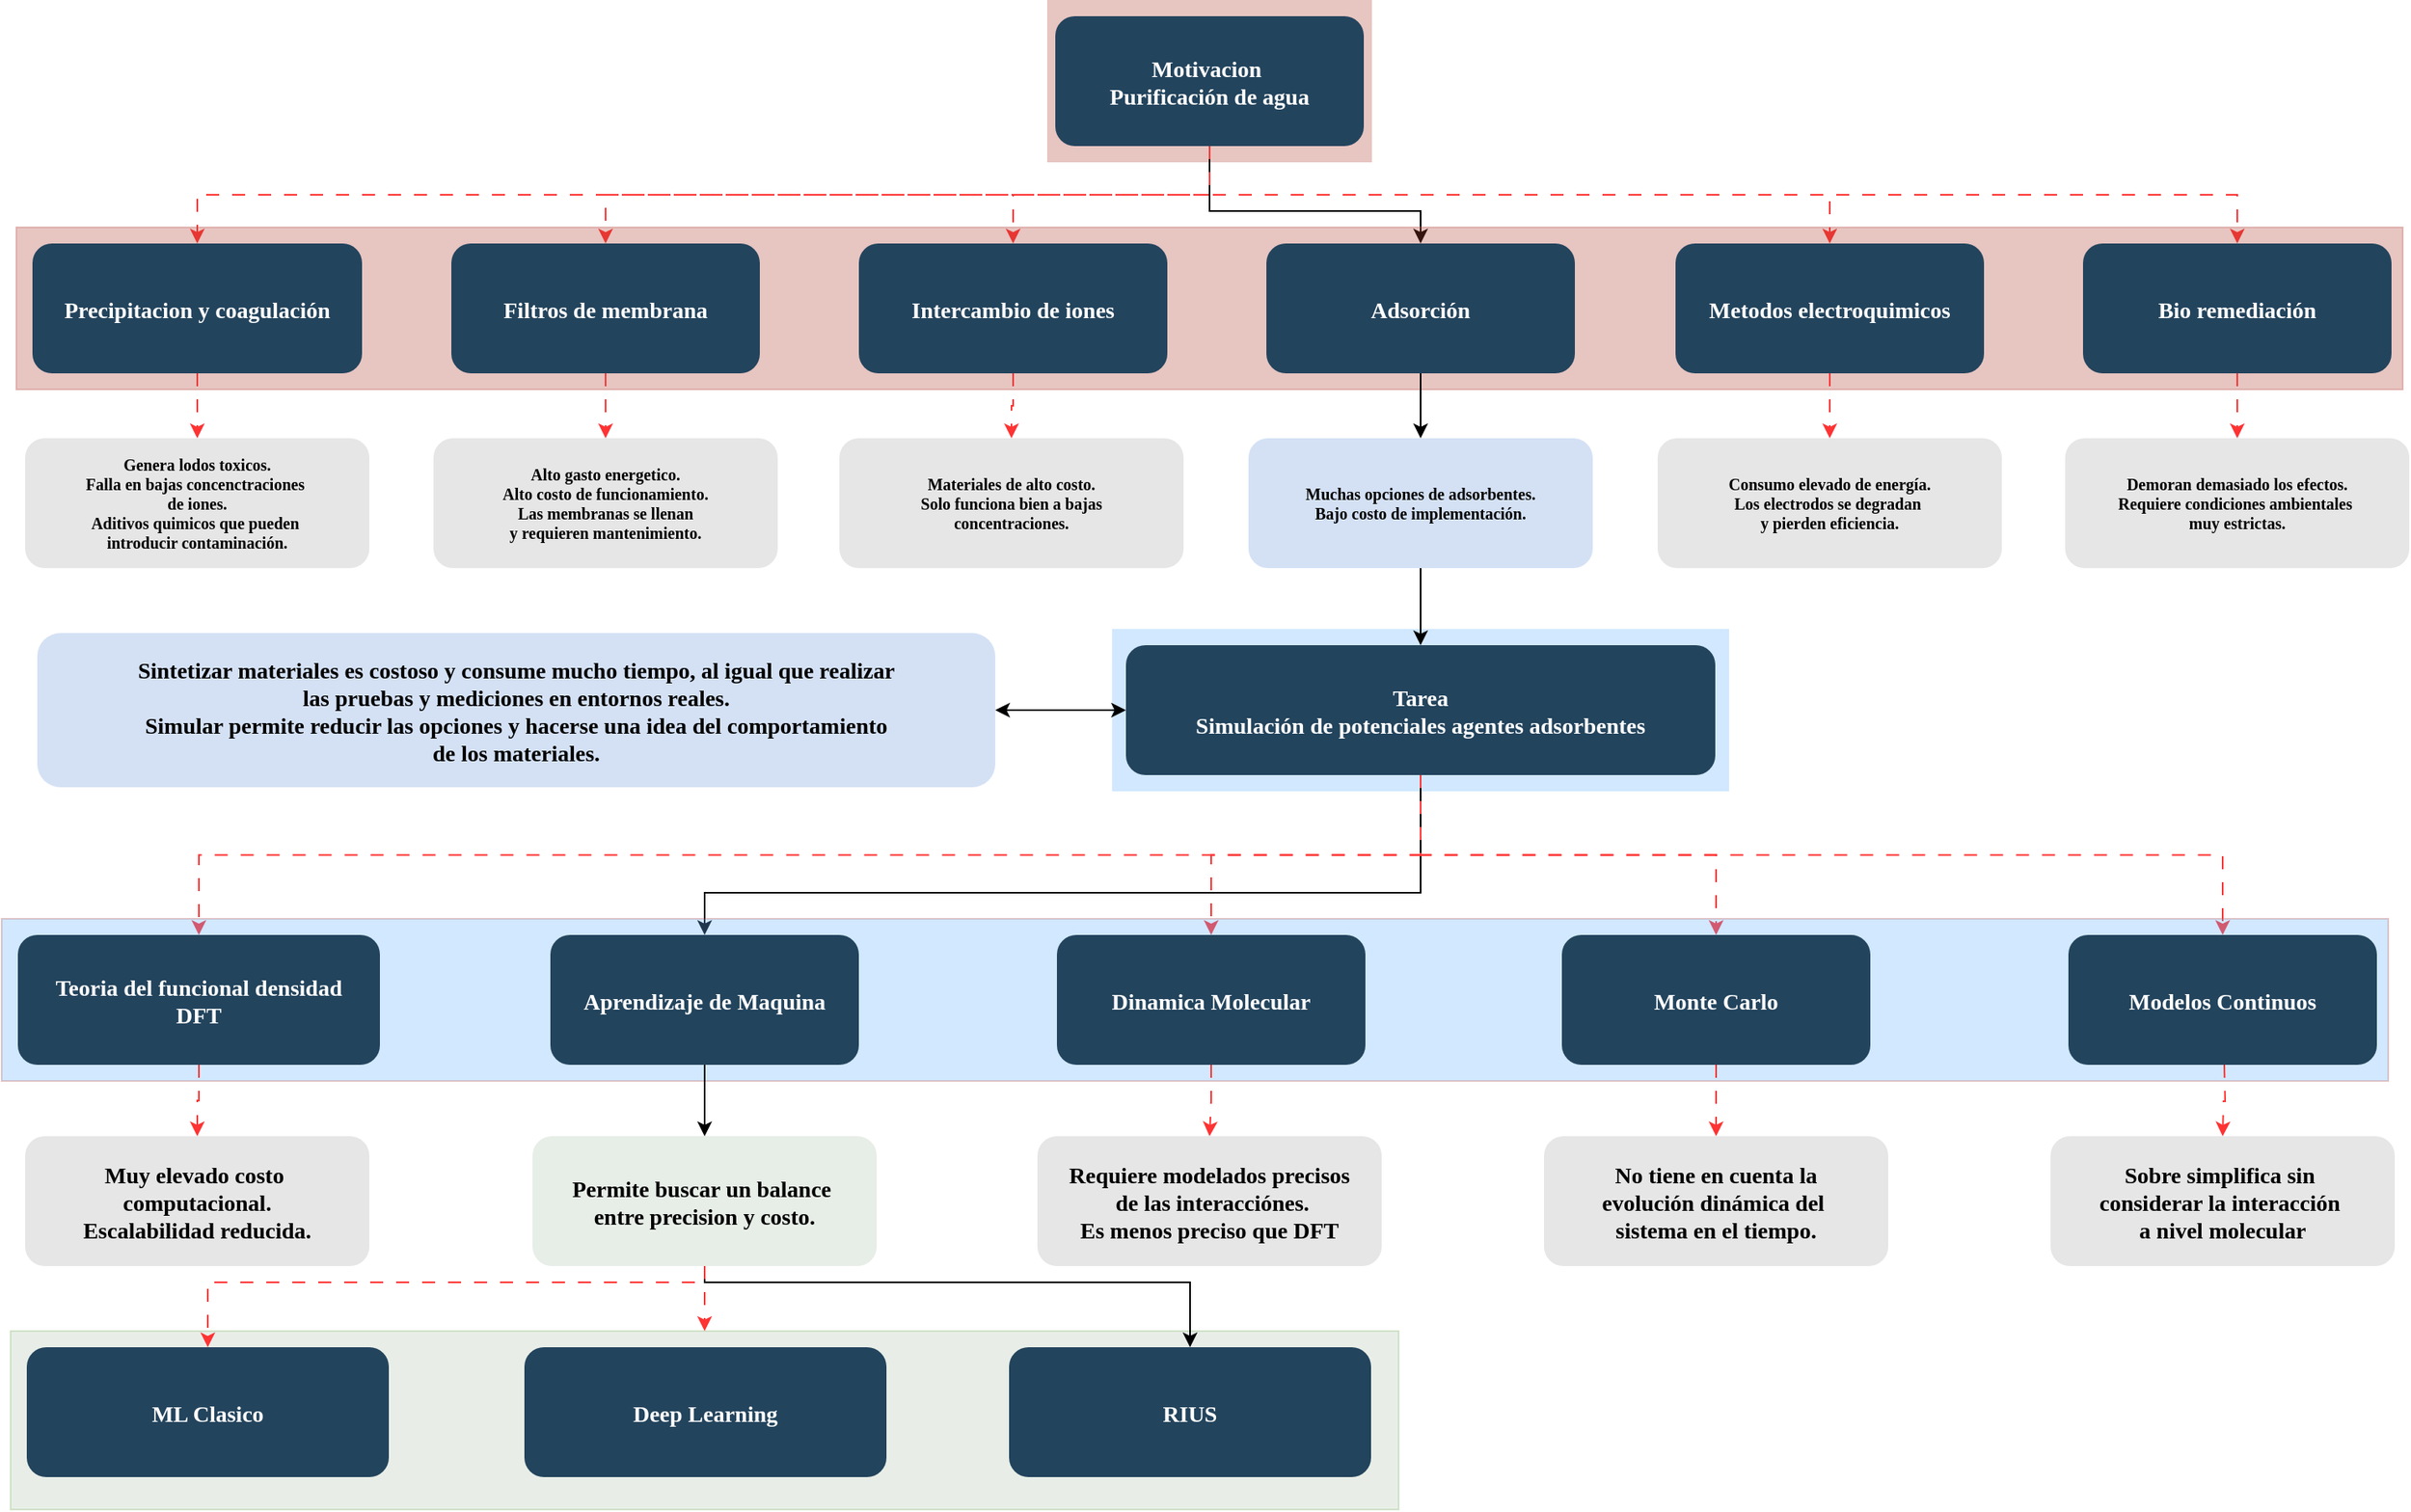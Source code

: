 <mxfile version="26.2.1">
  <diagram name="Page-1" id="2c0d36ab-eaac-3732-788b-9136903baeff">
    <mxGraphModel dx="1672" dy="1033" grid="1" gridSize="10" guides="1" tooltips="1" connect="1" arrows="1" fold="1" page="1" pageScale="1.5" pageWidth="1169" pageHeight="827" background="none" math="0" shadow="0">
      <root>
        <mxCell id="0" />
        <mxCell id="1" parent="0" />
        <mxCell id="YSYdugj3KYckRIGo-gET-132" style="edgeStyle=orthogonalEdgeStyle;rounded=0;orthogonalLoop=1;jettySize=auto;html=1;exitX=0.5;exitY=1;exitDx=0;exitDy=0;dashed=1;dashPattern=8 8;strokeColor=#FF3333;" parent="1" source="QZGOL6vBilMxNhvhKTBY-125" target="YSYdugj3KYckRIGo-gET-126" edge="1">
          <mxGeometry relative="1" as="geometry">
            <Array as="points">
              <mxPoint x="852" y="150" />
              <mxPoint x="480" y="150" />
            </Array>
          </mxGeometry>
        </mxCell>
        <mxCell id="QZGOL6vBilMxNhvhKTBY-125" value="" style="fillColor=#AE4132;strokeColor=none;opacity=30;" parent="1" vertex="1">
          <mxGeometry x="752" y="30" width="200" height="100" as="geometry" />
        </mxCell>
        <mxCell id="123" value="" style="fillColor=#66B2FF;strokeColor=none;opacity=30;" parent="1" vertex="1">
          <mxGeometry x="792" y="417.5" width="380" height="100" as="geometry" />
        </mxCell>
        <mxCell id="2HfBth0QuCswgmTx4P1P-126" style="edgeStyle=orthogonalEdgeStyle;rounded=0;orthogonalLoop=1;jettySize=auto;html=1;exitX=0.5;exitY=1;exitDx=0;exitDy=0;entryX=0.5;entryY=0;entryDx=0;entryDy=0;" edge="1" parent="1" source="2" target="kkoF7Wxlfh1pSwPbDBop-141">
          <mxGeometry relative="1" as="geometry">
            <Array as="points">
              <mxPoint x="982" y="580" />
              <mxPoint x="541" y="580" />
            </Array>
          </mxGeometry>
        </mxCell>
        <mxCell id="2HfBth0QuCswgmTx4P1P-127" style="edgeStyle=orthogonalEdgeStyle;rounded=0;orthogonalLoop=1;jettySize=auto;html=1;exitX=0.5;exitY=1;exitDx=0;exitDy=0;dashed=1;dashPattern=8 8;strokeColor=#FF3333;" edge="1" parent="1" source="2" target="kkoF7Wxlfh1pSwPbDBop-140">
          <mxGeometry relative="1" as="geometry" />
        </mxCell>
        <mxCell id="2HfBth0QuCswgmTx4P1P-128" style="edgeStyle=orthogonalEdgeStyle;rounded=0;orthogonalLoop=1;jettySize=auto;html=1;exitX=0.5;exitY=1;exitDx=0;exitDy=0;entryX=0.5;entryY=0;entryDx=0;entryDy=0;dashed=1;dashPattern=8 8;strokeColor=#FF3333;" edge="1" parent="1" source="2" target="kkoF7Wxlfh1pSwPbDBop-144">
          <mxGeometry relative="1" as="geometry" />
        </mxCell>
        <mxCell id="2HfBth0QuCswgmTx4P1P-129" style="edgeStyle=orthogonalEdgeStyle;rounded=0;orthogonalLoop=1;jettySize=auto;html=1;exitX=0.5;exitY=1;exitDx=0;exitDy=0;entryX=0.5;entryY=0;entryDx=0;entryDy=0;dashed=1;dashPattern=8 8;strokeColor=#FF3333;" edge="1" parent="1" source="2" target="kkoF7Wxlfh1pSwPbDBop-142">
          <mxGeometry relative="1" as="geometry" />
        </mxCell>
        <mxCell id="2HfBth0QuCswgmTx4P1P-130" style="edgeStyle=orthogonalEdgeStyle;rounded=0;orthogonalLoop=1;jettySize=auto;html=1;exitX=0.5;exitY=1;exitDx=0;exitDy=0;dashed=1;dashPattern=8 8;strokeColor=#FF3333;" edge="1" parent="1" source="2" target="kkoF7Wxlfh1pSwPbDBop-139">
          <mxGeometry relative="1" as="geometry" />
        </mxCell>
        <mxCell id="2" value="Tarea&#xa;Simulación de potenciales agentes adsorbentes" style="rounded=1;fillColor=#23445D;gradientColor=none;strokeColor=none;fontColor=#FFFFFF;fontStyle=1;fontFamily=Tahoma;fontSize=14" parent="1" vertex="1">
          <mxGeometry x="800.5" y="427.5" width="363" height="80" as="geometry" />
        </mxCell>
        <mxCell id="YSYdugj3KYckRIGo-gET-130" style="edgeStyle=orthogonalEdgeStyle;rounded=0;orthogonalLoop=1;jettySize=auto;html=1;exitX=0.5;exitY=1;exitDx=0;exitDy=0;strokeColor=#FF3333;dashed=1;dashPattern=8 8;" parent="1" source="QZGOL6vBilMxNhvhKTBY-123" target="YSYdugj3KYckRIGo-gET-127" edge="1">
          <mxGeometry relative="1" as="geometry">
            <mxPoint x="852.364" y="160" as="targetPoint" />
          </mxGeometry>
        </mxCell>
        <mxCell id="YSYdugj3KYckRIGo-gET-133" style="edgeStyle=orthogonalEdgeStyle;rounded=0;orthogonalLoop=1;jettySize=auto;html=1;exitX=0.5;exitY=1;exitDx=0;exitDy=0;entryX=0.5;entryY=0;entryDx=0;entryDy=0;dashed=1;dashPattern=8 8;strokeColor=#FF3333;" parent="1" source="QZGOL6vBilMxNhvhKTBY-123" target="YSYdugj3KYckRIGo-gET-125" edge="1">
          <mxGeometry relative="1" as="geometry" />
        </mxCell>
        <mxCell id="YSYdugj3KYckRIGo-gET-134" style="edgeStyle=orthogonalEdgeStyle;rounded=0;orthogonalLoop=1;jettySize=auto;html=1;exitX=0.5;exitY=1;exitDx=0;exitDy=0;entryX=0.5;entryY=0;entryDx=0;entryDy=0;" parent="1" source="QZGOL6vBilMxNhvhKTBY-123" target="YSYdugj3KYckRIGo-gET-129" edge="1">
          <mxGeometry relative="1" as="geometry">
            <Array as="points">
              <mxPoint x="852" y="160" />
              <mxPoint x="982" y="160" />
            </Array>
          </mxGeometry>
        </mxCell>
        <mxCell id="YSYdugj3KYckRIGo-gET-135" style="edgeStyle=orthogonalEdgeStyle;rounded=0;orthogonalLoop=1;jettySize=auto;html=1;exitX=0.5;exitY=1;exitDx=0;exitDy=0;entryX=0.5;entryY=0;entryDx=0;entryDy=0;strokeColor=#FF3333;dashed=1;dashPattern=8 8;" parent="1" source="QZGOL6vBilMxNhvhKTBY-123" target="YSYdugj3KYckRIGo-gET-124" edge="1">
          <mxGeometry relative="1" as="geometry" />
        </mxCell>
        <mxCell id="YSYdugj3KYckRIGo-gET-136" style="edgeStyle=orthogonalEdgeStyle;rounded=0;orthogonalLoop=1;jettySize=auto;html=1;exitX=0.5;exitY=1;exitDx=0;exitDy=0;strokeColor=#FF3333;dashed=1;dashPattern=8 8;" parent="1" source="QZGOL6vBilMxNhvhKTBY-123" target="YSYdugj3KYckRIGo-gET-128" edge="1">
          <mxGeometry relative="1" as="geometry" />
        </mxCell>
        <mxCell id="QZGOL6vBilMxNhvhKTBY-123" value="Motivacion &#xa;Purificación de agua" style="rounded=1;fillColor=#23445D;gradientColor=none;strokeColor=none;fontColor=#FFFFFF;fontStyle=1;fontFamily=Tahoma;fontSize=14" parent="1" vertex="1">
          <mxGeometry x="757.0" y="40" width="190" height="80" as="geometry" />
        </mxCell>
        <mxCell id="YSYdugj3KYckRIGo-gET-123" value="" style="fillColor=#AE4132;strokeColor=#b85450;opacity=30;" parent="1" vertex="1">
          <mxGeometry x="117" y="170" width="1470" height="100.0" as="geometry" />
        </mxCell>
        <mxCell id="2HfBth0QuCswgmTx4P1P-148" style="edgeStyle=orthogonalEdgeStyle;rounded=0;orthogonalLoop=1;jettySize=auto;html=1;exitX=0.5;exitY=1;exitDx=0;exitDy=0;entryX=0.5;entryY=0;entryDx=0;entryDy=0;dashed=1;dashPattern=8 8;strokeColor=#FF3333;" edge="1" parent="1" source="YSYdugj3KYckRIGo-gET-124" target="2HfBth0QuCswgmTx4P1P-146">
          <mxGeometry relative="1" as="geometry" />
        </mxCell>
        <mxCell id="YSYdugj3KYckRIGo-gET-124" value="Metodos electroquimicos" style="rounded=1;fillColor=#23445D;gradientColor=none;strokeColor=none;fontColor=#FFFFFF;fontStyle=1;fontFamily=Tahoma;fontSize=14" parent="1" vertex="1">
          <mxGeometry x="1139" y="180" width="190" height="80" as="geometry" />
        </mxCell>
        <mxCell id="2HfBth0QuCswgmTx4P1P-140" style="edgeStyle=orthogonalEdgeStyle;rounded=0;orthogonalLoop=1;jettySize=auto;html=1;exitX=0.5;exitY=1;exitDx=0;exitDy=0;entryX=0.5;entryY=0;entryDx=0;entryDy=0;dashed=1;dashPattern=8 8;strokeColor=#FF3333;" edge="1" parent="1" source="YSYdugj3KYckRIGo-gET-125" target="2HfBth0QuCswgmTx4P1P-139">
          <mxGeometry relative="1" as="geometry" />
        </mxCell>
        <mxCell id="YSYdugj3KYckRIGo-gET-125" value="Intercambio de iones" style="rounded=1;fillColor=#23445D;gradientColor=none;strokeColor=none;fontColor=#FFFFFF;fontStyle=1;fontFamily=Tahoma;fontSize=14" parent="1" vertex="1">
          <mxGeometry x="636" y="180" width="190" height="80" as="geometry" />
        </mxCell>
        <mxCell id="2HfBth0QuCswgmTx4P1P-138" style="edgeStyle=orthogonalEdgeStyle;rounded=0;orthogonalLoop=1;jettySize=auto;html=1;exitX=0.5;exitY=1;exitDx=0;exitDy=0;entryX=0.5;entryY=0;entryDx=0;entryDy=0;dashed=1;dashPattern=8 8;strokeColor=#FF3333;" edge="1" parent="1" source="YSYdugj3KYckRIGo-gET-126" target="2HfBth0QuCswgmTx4P1P-137">
          <mxGeometry relative="1" as="geometry" />
        </mxCell>
        <mxCell id="YSYdugj3KYckRIGo-gET-126" value="Filtros de membrana" style="rounded=1;fillColor=#23445D;gradientColor=none;strokeColor=none;fontColor=#FFFFFF;fontStyle=1;fontFamily=Tahoma;fontSize=14" parent="1" vertex="1">
          <mxGeometry x="385" y="180" width="190" height="80" as="geometry" />
        </mxCell>
        <mxCell id="2HfBth0QuCswgmTx4P1P-136" style="edgeStyle=orthogonalEdgeStyle;rounded=0;orthogonalLoop=1;jettySize=auto;html=1;exitX=0.5;exitY=1;exitDx=0;exitDy=0;entryX=0.5;entryY=0;entryDx=0;entryDy=0;dashed=1;dashPattern=8 8;strokeColor=#FF3333;" edge="1" parent="1" source="YSYdugj3KYckRIGo-gET-127" target="2HfBth0QuCswgmTx4P1P-135">
          <mxGeometry relative="1" as="geometry" />
        </mxCell>
        <mxCell id="YSYdugj3KYckRIGo-gET-127" value="Precipitacion y coagulación" style="rounded=1;fillColor=#23445D;gradientColor=none;strokeColor=none;fontColor=#FFFFFF;fontStyle=1;fontFamily=Tahoma;fontSize=14" parent="1" vertex="1">
          <mxGeometry x="127" y="180" width="203" height="80" as="geometry" />
        </mxCell>
        <mxCell id="2HfBth0QuCswgmTx4P1P-150" style="edgeStyle=orthogonalEdgeStyle;rounded=0;orthogonalLoop=1;jettySize=auto;html=1;exitX=0.5;exitY=1;exitDx=0;exitDy=0;entryX=0.5;entryY=0;entryDx=0;entryDy=0;dashed=1;dashPattern=8 8;strokeColor=#FF3333;" edge="1" parent="1" source="YSYdugj3KYckRIGo-gET-128" target="2HfBth0QuCswgmTx4P1P-149">
          <mxGeometry relative="1" as="geometry" />
        </mxCell>
        <mxCell id="YSYdugj3KYckRIGo-gET-128" value="Bio remediación" style="rounded=1;fillColor=#23445D;gradientColor=none;strokeColor=none;fontColor=#FFFFFF;fontStyle=1;fontFamily=Tahoma;fontSize=14" parent="1" vertex="1">
          <mxGeometry x="1390" y="180" width="190" height="80" as="geometry" />
        </mxCell>
        <mxCell id="2HfBth0QuCswgmTx4P1P-144" style="edgeStyle=orthogonalEdgeStyle;rounded=0;orthogonalLoop=1;jettySize=auto;html=1;exitX=0.5;exitY=1;exitDx=0;exitDy=0;entryX=0.5;entryY=0;entryDx=0;entryDy=0;" edge="1" parent="1" source="YSYdugj3KYckRIGo-gET-129" target="2HfBth0QuCswgmTx4P1P-143">
          <mxGeometry relative="1" as="geometry" />
        </mxCell>
        <mxCell id="YSYdugj3KYckRIGo-gET-129" value="Adsorción" style="rounded=1;fillColor=#23445D;gradientColor=none;strokeColor=none;fontColor=#FFFFFF;fontStyle=1;fontFamily=Tahoma;fontSize=14" parent="1" vertex="1">
          <mxGeometry x="887" y="180" width="190" height="80" as="geometry" />
        </mxCell>
        <mxCell id="kkoF7Wxlfh1pSwPbDBop-138" value="" style="fillColor=#66B2FF;strokeColor=#b85450;opacity=30;" parent="1" vertex="1">
          <mxGeometry x="108" y="596" width="1470" height="100.0" as="geometry" />
        </mxCell>
        <mxCell id="kkoF7Wxlfh1pSwPbDBop-139" value="Modelos Continuos" style="rounded=1;fillColor=#23445D;gradientColor=none;strokeColor=none;fontColor=#FFFFFF;fontStyle=1;fontFamily=Tahoma;fontSize=14" parent="1" vertex="1">
          <mxGeometry x="1381" y="606" width="190" height="80" as="geometry" />
        </mxCell>
        <mxCell id="2HfBth0QuCswgmTx4P1P-156" style="edgeStyle=orthogonalEdgeStyle;rounded=0;orthogonalLoop=1;jettySize=auto;html=1;exitX=0.5;exitY=1;exitDx=0;exitDy=0;dashed=1;dashPattern=8 8;strokeColor=#FF3333;" edge="1" parent="1" source="kkoF7Wxlfh1pSwPbDBop-140">
          <mxGeometry relative="1" as="geometry">
            <mxPoint x="852" y="730" as="targetPoint" />
          </mxGeometry>
        </mxCell>
        <mxCell id="kkoF7Wxlfh1pSwPbDBop-140" value="Dinamica Molecular" style="rounded=1;fillColor=#23445D;gradientColor=none;strokeColor=none;fontColor=#FFFFFF;fontStyle=1;fontFamily=Tahoma;fontSize=14" parent="1" vertex="1">
          <mxGeometry x="758" y="606" width="190" height="80" as="geometry" />
        </mxCell>
        <mxCell id="2HfBth0QuCswgmTx4P1P-162" style="edgeStyle=orthogonalEdgeStyle;rounded=0;orthogonalLoop=1;jettySize=auto;html=1;exitX=0.5;exitY=1;exitDx=0;exitDy=0;entryX=0.5;entryY=0;entryDx=0;entryDy=0;" edge="1" parent="1" source="kkoF7Wxlfh1pSwPbDBop-141" target="2HfBth0QuCswgmTx4P1P-161">
          <mxGeometry relative="1" as="geometry" />
        </mxCell>
        <mxCell id="kkoF7Wxlfh1pSwPbDBop-141" value="Aprendizaje de Maquina" style="rounded=1;fillColor=#23445D;gradientColor=none;strokeColor=none;fontColor=#FFFFFF;fontStyle=1;fontFamily=Tahoma;fontSize=14" parent="1" vertex="1">
          <mxGeometry x="446" y="606" width="190" height="80" as="geometry" />
        </mxCell>
        <mxCell id="2HfBth0QuCswgmTx4P1P-154" style="edgeStyle=orthogonalEdgeStyle;rounded=0;orthogonalLoop=1;jettySize=auto;html=1;exitX=0.5;exitY=1;exitDx=0;exitDy=0;entryX=0.5;entryY=0;entryDx=0;entryDy=0;dashed=1;dashPattern=8 8;strokeColor=#FF3333;" edge="1" parent="1" source="kkoF7Wxlfh1pSwPbDBop-142" target="2HfBth0QuCswgmTx4P1P-153">
          <mxGeometry relative="1" as="geometry" />
        </mxCell>
        <mxCell id="kkoF7Wxlfh1pSwPbDBop-142" value="Teoria del funcional densidad&#xa;DFT" style="rounded=1;fillColor=#23445D;gradientColor=none;strokeColor=none;fontColor=#FFFFFF;fontStyle=1;fontFamily=Tahoma;fontSize=14" parent="1" vertex="1">
          <mxGeometry x="118" y="606" width="223" height="80" as="geometry" />
        </mxCell>
        <mxCell id="kkoF7Wxlfh1pSwPbDBop-144" value="Monte Carlo" style="rounded=1;fillColor=#23445D;gradientColor=none;strokeColor=none;fontColor=#FFFFFF;fontStyle=1;fontFamily=Tahoma;fontSize=14" parent="1" vertex="1">
          <mxGeometry x="1069" y="606" width="190" height="80" as="geometry" />
        </mxCell>
        <mxCell id="kkoF7Wxlfh1pSwPbDBop-148" value="" style="fillColor=#B2C5B1;strokeColor=#82b366;opacity=30;" parent="1" vertex="1">
          <mxGeometry x="113.5" y="850" width="855" height="110" as="geometry" />
        </mxCell>
        <mxCell id="kkoF7Wxlfh1pSwPbDBop-150" value="RIUS" style="rounded=1;fillColor=#23445D;gradientColor=none;strokeColor=none;fontColor=#FFFFFF;fontStyle=1;fontFamily=Tahoma;fontSize=14" parent="1" vertex="1">
          <mxGeometry x="728.5" y="860" width="223" height="80" as="geometry" />
        </mxCell>
        <mxCell id="kkoF7Wxlfh1pSwPbDBop-151" value="Deep Learning" style="rounded=1;fillColor=#23445D;gradientColor=none;strokeColor=none;fontColor=#FFFFFF;fontStyle=1;fontFamily=Tahoma;fontSize=14" parent="1" vertex="1">
          <mxGeometry x="430" y="860" width="223" height="80" as="geometry" />
        </mxCell>
        <mxCell id="kkoF7Wxlfh1pSwPbDBop-152" value="ML Clasico" style="rounded=1;fillColor=#23445D;gradientColor=none;strokeColor=none;fontColor=#FFFFFF;fontStyle=1;fontFamily=Tahoma;fontSize=14" parent="1" vertex="1">
          <mxGeometry x="123.5" y="860" width="223" height="80" as="geometry" />
        </mxCell>
        <mxCell id="2HfBth0QuCswgmTx4P1P-135" value="Genera lodos toxicos.&#xa;Falla en bajas concenctraciones &#xa;de iones.&#xa;Aditivos quimicos que pueden &#xa;introducir contaminación." style="rounded=1;fillColor=#E6E6E6;gradientColor=none;strokeColor=none;fontColor=#000000;fontStyle=1;fontFamily=Tahoma;fontSize=10;" vertex="1" parent="1">
          <mxGeometry x="122.5" y="300" width="212" height="80" as="geometry" />
        </mxCell>
        <mxCell id="2HfBth0QuCswgmTx4P1P-137" value="Alto gasto energetico.&#xa;Alto costo de funcionamiento.&#xa;Las membranas se llenan&#xa;y requieren mantenimiento." style="rounded=1;fillColor=#E6E6E6;gradientColor=none;strokeColor=none;fontColor=#000000;fontStyle=1;fontFamily=Tahoma;fontSize=10;" vertex="1" parent="1">
          <mxGeometry x="374" y="300" width="212" height="80" as="geometry" />
        </mxCell>
        <mxCell id="2HfBth0QuCswgmTx4P1P-139" value="Materiales de alto costo.&#xa;Solo funciona bien a bajas&#xa;concentraciones." style="rounded=1;fillColor=#E6E6E6;gradientColor=none;strokeColor=none;fontColor=#000000;fontStyle=1;fontFamily=Tahoma;fontSize=10;" vertex="1" parent="1">
          <mxGeometry x="624" y="300" width="212" height="80" as="geometry" />
        </mxCell>
        <mxCell id="2HfBth0QuCswgmTx4P1P-145" style="edgeStyle=orthogonalEdgeStyle;rounded=0;orthogonalLoop=1;jettySize=auto;html=1;exitX=0.5;exitY=1;exitDx=0;exitDy=0;entryX=0.5;entryY=0;entryDx=0;entryDy=0;" edge="1" parent="1" source="2HfBth0QuCswgmTx4P1P-143" target="2">
          <mxGeometry relative="1" as="geometry" />
        </mxCell>
        <mxCell id="2HfBth0QuCswgmTx4P1P-143" value="Muchas opciones de adsorbentes.&#xa;Bajo costo de implementación." style="rounded=1;fillColor=#D4E1F5;gradientColor=none;strokeColor=none;fontColor=#000000;fontStyle=1;fontFamily=Tahoma;fontSize=10;" vertex="1" parent="1">
          <mxGeometry x="876" y="300" width="212" height="80" as="geometry" />
        </mxCell>
        <mxCell id="2HfBth0QuCswgmTx4P1P-146" value="Consumo elevado de energía.&#xa;Los electrodos se degradan &#xa;y pierden eficiencia." style="rounded=1;fillColor=#E6E6E6;gradientColor=none;strokeColor=none;fontColor=#000000;fontStyle=1;fontFamily=Tahoma;fontSize=10;" vertex="1" parent="1">
          <mxGeometry x="1128" y="300" width="212" height="80" as="geometry" />
        </mxCell>
        <mxCell id="2HfBth0QuCswgmTx4P1P-149" value="Demoran demasiado los efectos.&#xa;Requiere condiciones ambientales &#xa;muy estrictas." style="rounded=1;fillColor=#E6E6E6;gradientColor=none;strokeColor=none;fontColor=#000000;fontStyle=1;fontFamily=Tahoma;fontSize=10;" vertex="1" parent="1">
          <mxGeometry x="1379" y="300" width="212" height="80" as="geometry" />
        </mxCell>
        <mxCell id="2HfBth0QuCswgmTx4P1P-151" value="Sintetizar materiales es costoso y consume mucho tiempo, al igual que realizar&#xa;las pruebas y mediciones en entornos reales.&#xa;Simular permite reducir las opciones y hacerse una idea del comportamiento&#xa;de los materiales." style="rounded=1;fillColor=#D4E1F5;gradientColor=none;strokeColor=none;fontColor=#000000;fontStyle=1;fontFamily=Tahoma;fontSize=14;" vertex="1" parent="1">
          <mxGeometry x="130" y="420" width="590" height="95" as="geometry" />
        </mxCell>
        <mxCell id="2HfBth0QuCswgmTx4P1P-152" value="" style="endArrow=classic;startArrow=classic;html=1;rounded=0;exitX=1;exitY=0.5;exitDx=0;exitDy=0;entryX=0;entryY=0.5;entryDx=0;entryDy=0;" edge="1" parent="1" source="2HfBth0QuCswgmTx4P1P-151" target="2">
          <mxGeometry width="50" height="50" relative="1" as="geometry">
            <mxPoint x="910" y="720" as="sourcePoint" />
            <mxPoint x="960" y="670" as="targetPoint" />
          </mxGeometry>
        </mxCell>
        <mxCell id="2HfBth0QuCswgmTx4P1P-153" value="Muy elevado costo &#xa;computacional.&#xa;Escalabilidad reducida." style="rounded=1;fillColor=#E6E6E6;gradientColor=none;strokeColor=none;fontColor=#000000;fontStyle=1;fontFamily=Tahoma;fontSize=14;" vertex="1" parent="1">
          <mxGeometry x="122.5" y="730" width="212" height="80" as="geometry" />
        </mxCell>
        <mxCell id="2HfBth0QuCswgmTx4P1P-155" value="Requiere modelados precisos&#xa; de las interacciónes.&#xa;Es menos preciso que DFT" style="rounded=1;fillColor=#E6E6E6;gradientColor=none;strokeColor=none;fontColor=#000000;fontStyle=1;fontFamily=Tahoma;fontSize=14;" vertex="1" parent="1">
          <mxGeometry x="746" y="730" width="212" height="80" as="geometry" />
        </mxCell>
        <mxCell id="2HfBth0QuCswgmTx4P1P-157" style="edgeStyle=orthogonalEdgeStyle;rounded=0;orthogonalLoop=1;jettySize=auto;html=1;exitX=0.5;exitY=1;exitDx=0;exitDy=0;dashed=1;dashPattern=8 8;strokeColor=#FF3333;entryX=0.5;entryY=0;entryDx=0;entryDy=0;" edge="1" parent="1" source="kkoF7Wxlfh1pSwPbDBop-144" target="2HfBth0QuCswgmTx4P1P-158">
          <mxGeometry relative="1" as="geometry">
            <mxPoint x="1165" y="696" as="sourcePoint" />
            <mxPoint x="1164" y="740" as="targetPoint" />
          </mxGeometry>
        </mxCell>
        <mxCell id="2HfBth0QuCswgmTx4P1P-158" value="No tiene en cuenta la&#xa;evolución dinámica del &#xa;sistema en el tiempo." style="rounded=1;fillColor=#E6E6E6;gradientColor=none;strokeColor=none;fontColor=#000000;fontStyle=1;fontFamily=Tahoma;fontSize=14;" vertex="1" parent="1">
          <mxGeometry x="1058" y="730" width="212" height="80" as="geometry" />
        </mxCell>
        <mxCell id="2HfBth0QuCswgmTx4P1P-159" style="edgeStyle=orthogonalEdgeStyle;rounded=0;orthogonalLoop=1;jettySize=auto;html=1;exitX=0.5;exitY=1;exitDx=0;exitDy=0;dashed=1;dashPattern=8 8;strokeColor=#FF3333;" edge="1" parent="1">
          <mxGeometry relative="1" as="geometry">
            <mxPoint x="1477" y="686" as="sourcePoint" />
            <mxPoint x="1476" y="730" as="targetPoint" />
          </mxGeometry>
        </mxCell>
        <mxCell id="2HfBth0QuCswgmTx4P1P-160" value="Sobre simplifica sin &#xa;considerar la interacción &#xa;a nivel molecular" style="rounded=1;fillColor=#E6E6E6;gradientColor=none;strokeColor=none;fontColor=#000000;fontStyle=1;fontFamily=Tahoma;fontSize=14;" vertex="1" parent="1">
          <mxGeometry x="1370" y="730" width="212" height="80" as="geometry" />
        </mxCell>
        <mxCell id="2HfBth0QuCswgmTx4P1P-165" style="edgeStyle=orthogonalEdgeStyle;rounded=0;orthogonalLoop=1;jettySize=auto;html=1;exitX=0.5;exitY=1;exitDx=0;exitDy=0;entryX=0.5;entryY=0;entryDx=0;entryDy=0;" edge="1" parent="1" source="2HfBth0QuCswgmTx4P1P-161" target="kkoF7Wxlfh1pSwPbDBop-150">
          <mxGeometry relative="1" as="geometry">
            <Array as="points">
              <mxPoint x="541" y="820" />
              <mxPoint x="840" y="820" />
            </Array>
          </mxGeometry>
        </mxCell>
        <mxCell id="2HfBth0QuCswgmTx4P1P-166" style="edgeStyle=orthogonalEdgeStyle;rounded=0;orthogonalLoop=1;jettySize=auto;html=1;exitX=0.5;exitY=1;exitDx=0;exitDy=0;entryX=0.5;entryY=0;entryDx=0;entryDy=0;dashed=1;dashPattern=8 8;strokeColor=#FF3333;" edge="1" parent="1" source="2HfBth0QuCswgmTx4P1P-161" target="kkoF7Wxlfh1pSwPbDBop-148">
          <mxGeometry relative="1" as="geometry" />
        </mxCell>
        <mxCell id="2HfBth0QuCswgmTx4P1P-167" style="edgeStyle=orthogonalEdgeStyle;rounded=0;orthogonalLoop=1;jettySize=auto;html=1;exitX=0.5;exitY=1;exitDx=0;exitDy=0;entryX=0.5;entryY=0;entryDx=0;entryDy=0;dashed=1;dashPattern=8 8;strokeColor=#FF3333;" edge="1" parent="1" source="2HfBth0QuCswgmTx4P1P-161" target="kkoF7Wxlfh1pSwPbDBop-152">
          <mxGeometry relative="1" as="geometry">
            <Array as="points">
              <mxPoint x="541" y="820" />
              <mxPoint x="235" y="820" />
            </Array>
          </mxGeometry>
        </mxCell>
        <mxCell id="2HfBth0QuCswgmTx4P1P-161" value="Permite buscar un balance &#xa;entre precision y costo." style="rounded=1;fillColor=light-dark(#e7ede7, #272727);gradientColor=none;strokeColor=none;fontColor=#000000;fontStyle=1;fontFamily=Tahoma;fontSize=14;" vertex="1" parent="1">
          <mxGeometry x="435" y="730" width="212" height="80" as="geometry" />
        </mxCell>
      </root>
    </mxGraphModel>
  </diagram>
</mxfile>
